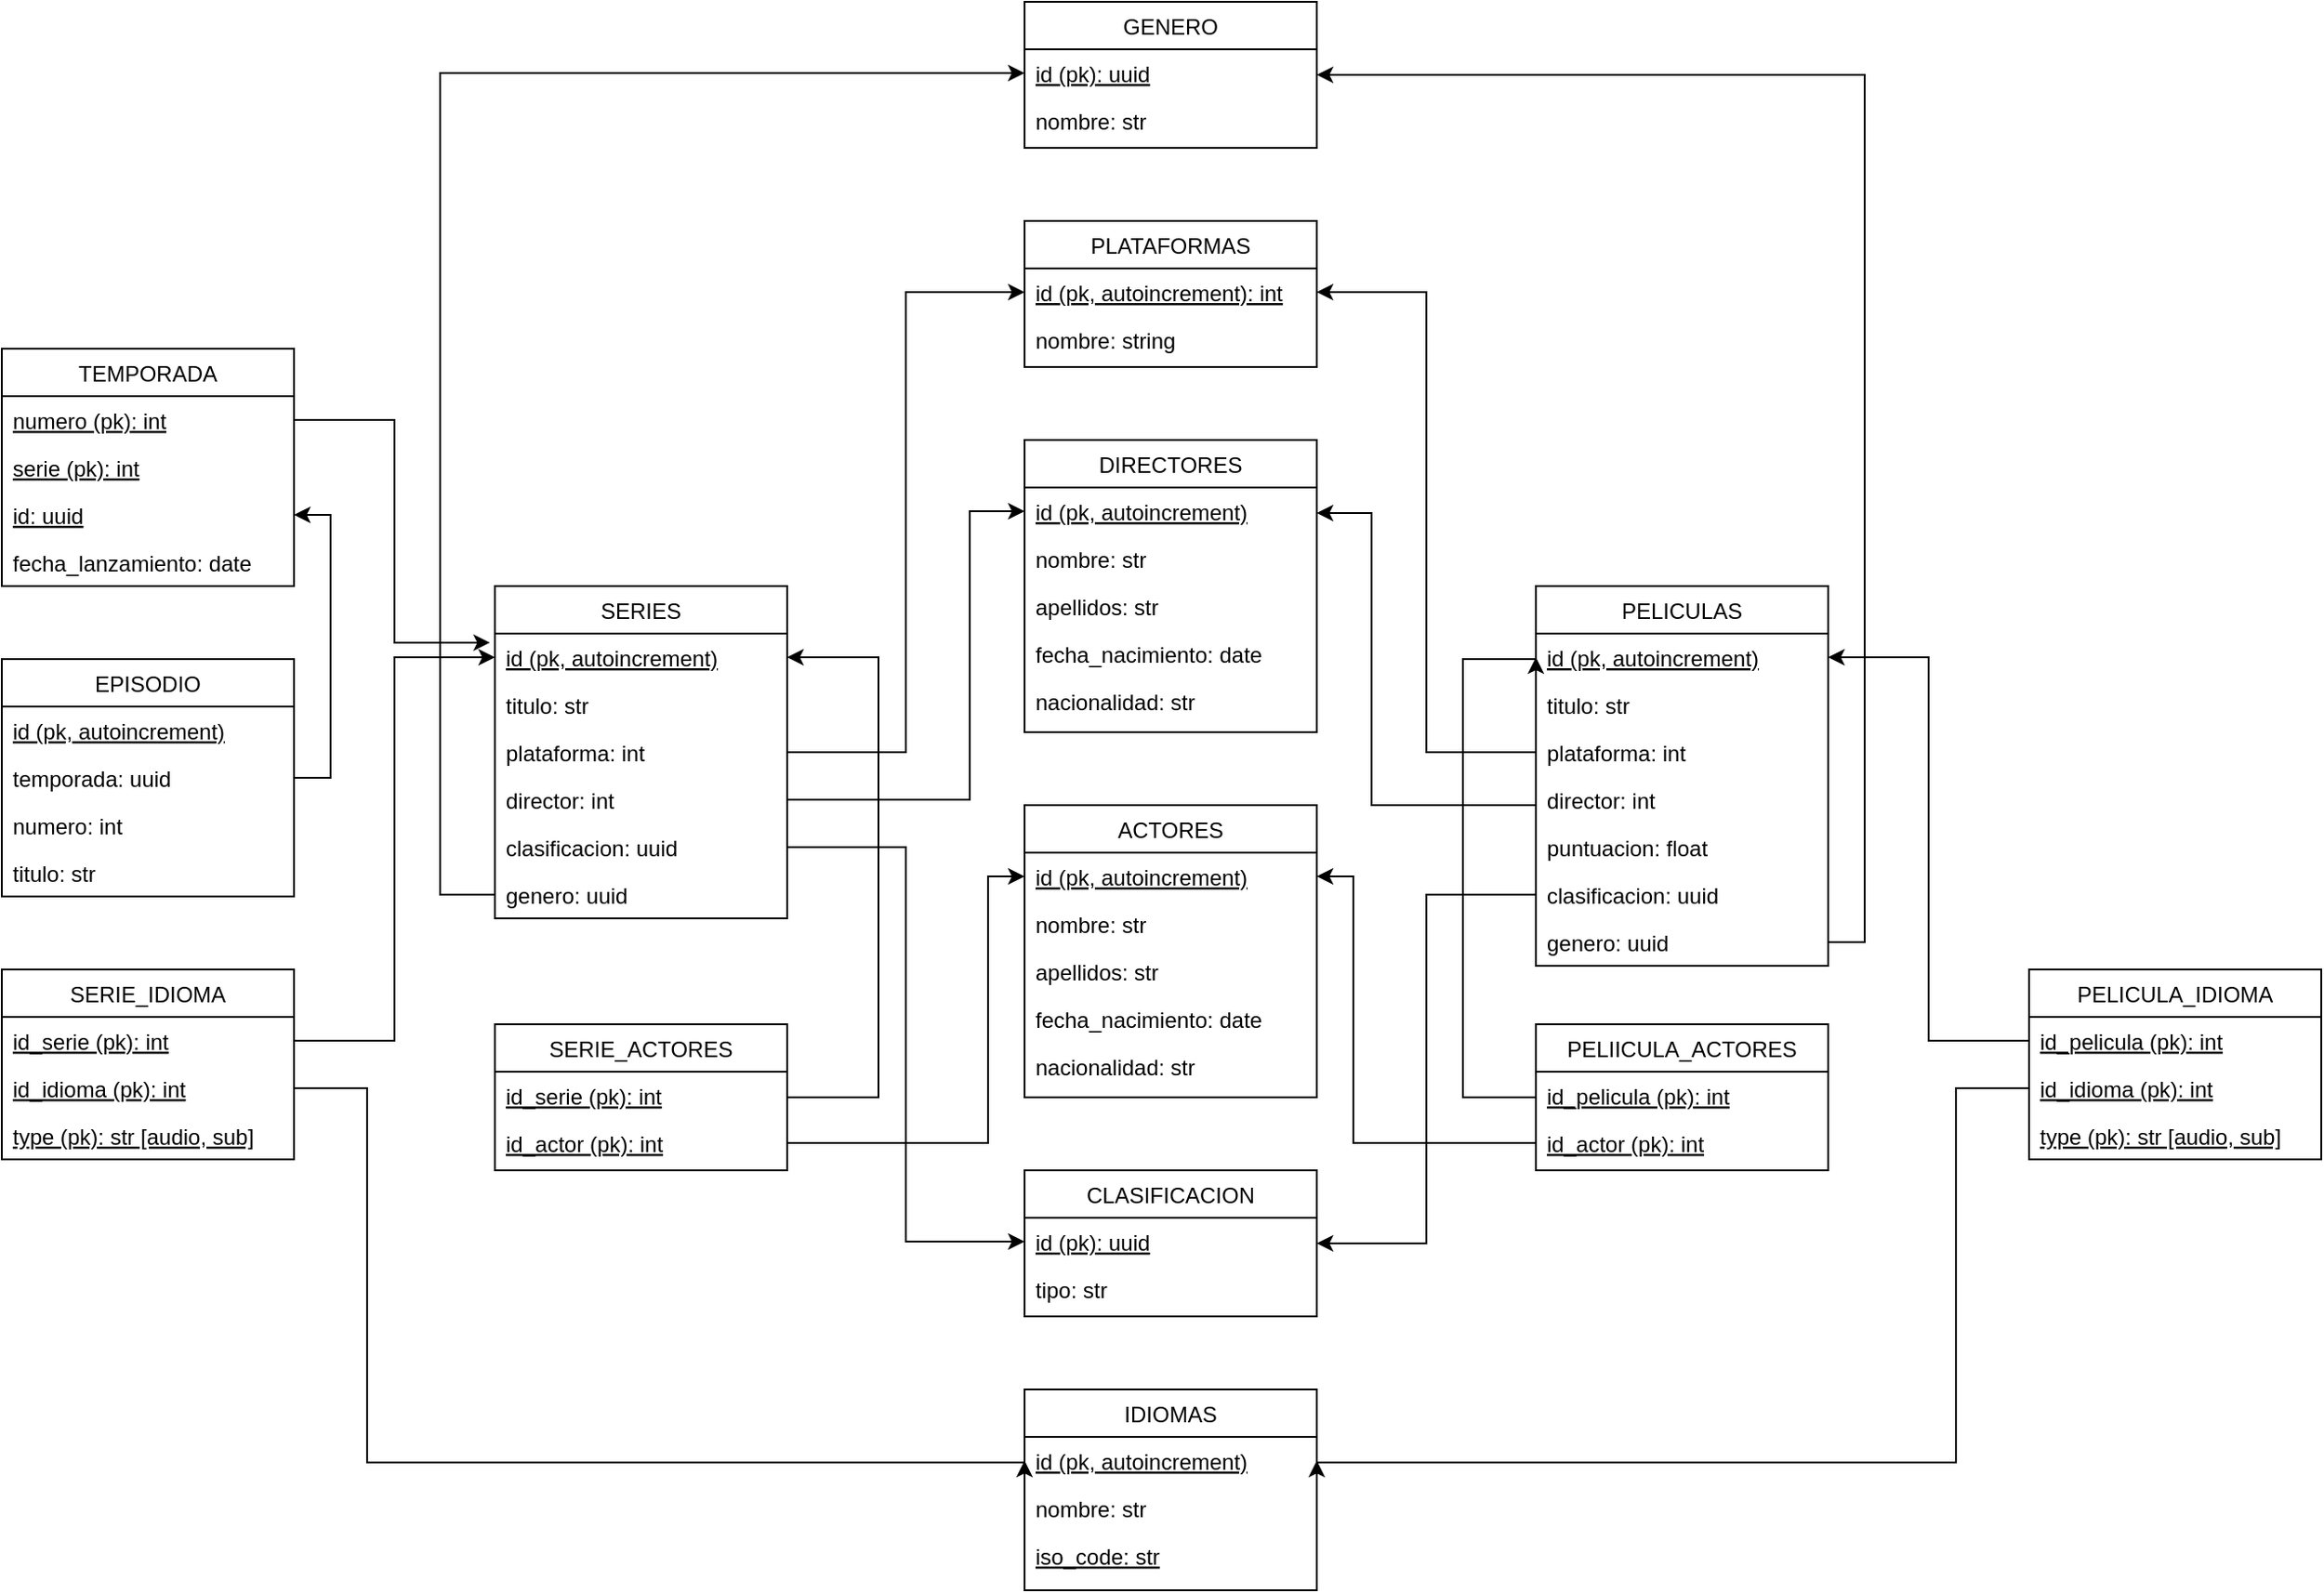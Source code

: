 <mxfile version="20.6.0" type="device"><diagram id="C5RBs43oDa-KdzZeNtuy" name="Page-1"><mxGraphModel dx="1479" dy="1733" grid="1" gridSize="10" guides="1" tooltips="1" connect="1" arrows="1" fold="1" page="1" pageScale="1" pageWidth="827" pageHeight="1169" math="0" shadow="0"><root><mxCell id="WIyWlLk6GJQsqaUBKTNV-0"/><mxCell id="WIyWlLk6GJQsqaUBKTNV-1" parent="WIyWlLk6GJQsqaUBKTNV-0"/><mxCell id="zkfFHV4jXpPFQw0GAbJ--17" value="PLATAFORMAS" style="swimlane;fontStyle=0;align=center;verticalAlign=top;childLayout=stackLayout;horizontal=1;startSize=26;horizontalStack=0;resizeParent=1;resizeLast=0;collapsible=1;marginBottom=0;rounded=0;shadow=0;strokeWidth=1;" parent="WIyWlLk6GJQsqaUBKTNV-1" vertex="1"><mxGeometry x="640" y="-40" width="160" height="80" as="geometry"><mxRectangle x="550" y="140" width="160" height="26" as="alternateBounds"/></mxGeometry></mxCell><mxCell id="zkfFHV4jXpPFQw0GAbJ--18" value="id (pk, autoincrement): int" style="text;align=left;verticalAlign=top;spacingLeft=4;spacingRight=4;overflow=hidden;rotatable=0;points=[[0,0.5],[1,0.5]];portConstraint=eastwest;fontStyle=4" parent="zkfFHV4jXpPFQw0GAbJ--17" vertex="1"><mxGeometry y="26" width="160" height="26" as="geometry"/></mxCell><mxCell id="zkfFHV4jXpPFQw0GAbJ--19" value="nombre: string" style="text;align=left;verticalAlign=top;spacingLeft=4;spacingRight=4;overflow=hidden;rotatable=0;points=[[0,0.5],[1,0.5]];portConstraint=eastwest;rounded=0;shadow=0;html=0;" parent="zkfFHV4jXpPFQw0GAbJ--17" vertex="1"><mxGeometry y="52" width="160" height="26" as="geometry"/></mxCell><mxCell id="cNmY-I60pBZ6Vo3vSh7d-0" value="DIRECTORES" style="swimlane;fontStyle=0;align=center;verticalAlign=top;childLayout=stackLayout;horizontal=1;startSize=26;horizontalStack=0;resizeParent=1;resizeLast=0;collapsible=1;marginBottom=0;rounded=0;shadow=0;strokeWidth=1;" vertex="1" parent="WIyWlLk6GJQsqaUBKTNV-1"><mxGeometry x="640" y="80" width="160" height="160" as="geometry"><mxRectangle x="550" y="140" width="160" height="26" as="alternateBounds"/></mxGeometry></mxCell><mxCell id="cNmY-I60pBZ6Vo3vSh7d-1" value="id (pk, autoincrement)" style="text;align=left;verticalAlign=top;spacingLeft=4;spacingRight=4;overflow=hidden;rotatable=0;points=[[0,0.5],[1,0.5]];portConstraint=eastwest;fontStyle=4" vertex="1" parent="cNmY-I60pBZ6Vo3vSh7d-0"><mxGeometry y="26" width="160" height="26" as="geometry"/></mxCell><mxCell id="cNmY-I60pBZ6Vo3vSh7d-3" value="nombre: str" style="text;align=left;verticalAlign=top;spacingLeft=4;spacingRight=4;overflow=hidden;rotatable=0;points=[[0,0.5],[1,0.5]];portConstraint=eastwest;rounded=0;shadow=0;html=0;" vertex="1" parent="cNmY-I60pBZ6Vo3vSh7d-0"><mxGeometry y="52" width="160" height="26" as="geometry"/></mxCell><mxCell id="cNmY-I60pBZ6Vo3vSh7d-5" value="apellidos: str" style="text;align=left;verticalAlign=top;spacingLeft=4;spacingRight=4;overflow=hidden;rotatable=0;points=[[0,0.5],[1,0.5]];portConstraint=eastwest;rounded=0;shadow=0;html=0;" vertex="1" parent="cNmY-I60pBZ6Vo3vSh7d-0"><mxGeometry y="78" width="160" height="26" as="geometry"/></mxCell><mxCell id="cNmY-I60pBZ6Vo3vSh7d-4" value="fecha_nacimiento: date" style="text;align=left;verticalAlign=top;spacingLeft=4;spacingRight=4;overflow=hidden;rotatable=0;points=[[0,0.5],[1,0.5]];portConstraint=eastwest;rounded=0;shadow=0;html=0;" vertex="1" parent="cNmY-I60pBZ6Vo3vSh7d-0"><mxGeometry y="104" width="160" height="26" as="geometry"/></mxCell><mxCell id="cNmY-I60pBZ6Vo3vSh7d-6" value="nacionalidad: str" style="text;align=left;verticalAlign=top;spacingLeft=4;spacingRight=4;overflow=hidden;rotatable=0;points=[[0,0.5],[1,0.5]];portConstraint=eastwest;rounded=0;shadow=0;html=0;" vertex="1" parent="cNmY-I60pBZ6Vo3vSh7d-0"><mxGeometry y="130" width="160" height="26" as="geometry"/></mxCell><mxCell id="cNmY-I60pBZ6Vo3vSh7d-9" value="ACTORES" style="swimlane;fontStyle=0;align=center;verticalAlign=top;childLayout=stackLayout;horizontal=1;startSize=26;horizontalStack=0;resizeParent=1;resizeLast=0;collapsible=1;marginBottom=0;rounded=0;shadow=0;strokeWidth=1;" vertex="1" parent="WIyWlLk6GJQsqaUBKTNV-1"><mxGeometry x="640" y="280" width="160" height="160" as="geometry"><mxRectangle x="550" y="140" width="160" height="26" as="alternateBounds"/></mxGeometry></mxCell><mxCell id="cNmY-I60pBZ6Vo3vSh7d-10" value="id (pk, autoincrement)" style="text;align=left;verticalAlign=top;spacingLeft=4;spacingRight=4;overflow=hidden;rotatable=0;points=[[0,0.5],[1,0.5]];portConstraint=eastwest;fontStyle=4" vertex="1" parent="cNmY-I60pBZ6Vo3vSh7d-9"><mxGeometry y="26" width="160" height="26" as="geometry"/></mxCell><mxCell id="cNmY-I60pBZ6Vo3vSh7d-11" value="nombre: str" style="text;align=left;verticalAlign=top;spacingLeft=4;spacingRight=4;overflow=hidden;rotatable=0;points=[[0,0.5],[1,0.5]];portConstraint=eastwest;rounded=0;shadow=0;html=0;" vertex="1" parent="cNmY-I60pBZ6Vo3vSh7d-9"><mxGeometry y="52" width="160" height="26" as="geometry"/></mxCell><mxCell id="cNmY-I60pBZ6Vo3vSh7d-12" value="apellidos: str" style="text;align=left;verticalAlign=top;spacingLeft=4;spacingRight=4;overflow=hidden;rotatable=0;points=[[0,0.5],[1,0.5]];portConstraint=eastwest;rounded=0;shadow=0;html=0;" vertex="1" parent="cNmY-I60pBZ6Vo3vSh7d-9"><mxGeometry y="78" width="160" height="26" as="geometry"/></mxCell><mxCell id="cNmY-I60pBZ6Vo3vSh7d-13" value="fecha_nacimiento: date" style="text;align=left;verticalAlign=top;spacingLeft=4;spacingRight=4;overflow=hidden;rotatable=0;points=[[0,0.5],[1,0.5]];portConstraint=eastwest;rounded=0;shadow=0;html=0;" vertex="1" parent="cNmY-I60pBZ6Vo3vSh7d-9"><mxGeometry y="104" width="160" height="26" as="geometry"/></mxCell><mxCell id="cNmY-I60pBZ6Vo3vSh7d-14" value="nacionalidad: str" style="text;align=left;verticalAlign=top;spacingLeft=4;spacingRight=4;overflow=hidden;rotatable=0;points=[[0,0.5],[1,0.5]];portConstraint=eastwest;rounded=0;shadow=0;html=0;" vertex="1" parent="cNmY-I60pBZ6Vo3vSh7d-9"><mxGeometry y="130" width="160" height="26" as="geometry"/></mxCell><mxCell id="cNmY-I60pBZ6Vo3vSh7d-15" value="IDIOMAS" style="swimlane;fontStyle=0;align=center;verticalAlign=top;childLayout=stackLayout;horizontal=1;startSize=26;horizontalStack=0;resizeParent=1;resizeLast=0;collapsible=1;marginBottom=0;rounded=0;shadow=0;strokeWidth=1;" vertex="1" parent="WIyWlLk6GJQsqaUBKTNV-1"><mxGeometry x="640" y="600" width="160" height="110" as="geometry"><mxRectangle x="550" y="140" width="160" height="26" as="alternateBounds"/></mxGeometry></mxCell><mxCell id="cNmY-I60pBZ6Vo3vSh7d-16" value="id (pk, autoincrement)" style="text;align=left;verticalAlign=top;spacingLeft=4;spacingRight=4;overflow=hidden;rotatable=0;points=[[0,0.5],[1,0.5]];portConstraint=eastwest;fontStyle=4" vertex="1" parent="cNmY-I60pBZ6Vo3vSh7d-15"><mxGeometry y="26" width="160" height="26" as="geometry"/></mxCell><mxCell id="cNmY-I60pBZ6Vo3vSh7d-17" value="nombre: str" style="text;align=left;verticalAlign=top;spacingLeft=4;spacingRight=4;overflow=hidden;rotatable=0;points=[[0,0.5],[1,0.5]];portConstraint=eastwest;rounded=0;shadow=0;html=0;" vertex="1" parent="cNmY-I60pBZ6Vo3vSh7d-15"><mxGeometry y="52" width="160" height="26" as="geometry"/></mxCell><mxCell id="cNmY-I60pBZ6Vo3vSh7d-18" value="iso_code: str" style="text;align=left;verticalAlign=top;spacingLeft=4;spacingRight=4;overflow=hidden;rotatable=0;points=[[0,0.5],[1,0.5]];portConstraint=eastwest;rounded=0;shadow=0;html=0;fontStyle=4" vertex="1" parent="cNmY-I60pBZ6Vo3vSh7d-15"><mxGeometry y="78" width="160" height="26" as="geometry"/></mxCell><mxCell id="cNmY-I60pBZ6Vo3vSh7d-21" value="SERIES" style="swimlane;fontStyle=0;align=center;verticalAlign=top;childLayout=stackLayout;horizontal=1;startSize=26;horizontalStack=0;resizeParent=1;resizeLast=0;collapsible=1;marginBottom=0;rounded=0;shadow=0;strokeWidth=1;" vertex="1" parent="WIyWlLk6GJQsqaUBKTNV-1"><mxGeometry x="350" y="160" width="160" height="182" as="geometry"><mxRectangle x="550" y="140" width="160" height="26" as="alternateBounds"/></mxGeometry></mxCell><mxCell id="cNmY-I60pBZ6Vo3vSh7d-22" value="id (pk, autoincrement)" style="text;align=left;verticalAlign=top;spacingLeft=4;spacingRight=4;overflow=hidden;rotatable=0;points=[[0,0.5],[1,0.5]];portConstraint=eastwest;fontStyle=4" vertex="1" parent="cNmY-I60pBZ6Vo3vSh7d-21"><mxGeometry y="26" width="160" height="26" as="geometry"/></mxCell><mxCell id="cNmY-I60pBZ6Vo3vSh7d-23" value="titulo: str" style="text;align=left;verticalAlign=top;spacingLeft=4;spacingRight=4;overflow=hidden;rotatable=0;points=[[0,0.5],[1,0.5]];portConstraint=eastwest;rounded=0;shadow=0;html=0;" vertex="1" parent="cNmY-I60pBZ6Vo3vSh7d-21"><mxGeometry y="52" width="160" height="26" as="geometry"/></mxCell><mxCell id="cNmY-I60pBZ6Vo3vSh7d-24" value="plataforma: int" style="text;align=left;verticalAlign=top;spacingLeft=4;spacingRight=4;overflow=hidden;rotatable=0;points=[[0,0.5],[1,0.5]];portConstraint=eastwest;rounded=0;shadow=0;html=0;" vertex="1" parent="cNmY-I60pBZ6Vo3vSh7d-21"><mxGeometry y="78" width="160" height="26" as="geometry"/></mxCell><mxCell id="cNmY-I60pBZ6Vo3vSh7d-25" value="director: int" style="text;align=left;verticalAlign=top;spacingLeft=4;spacingRight=4;overflow=hidden;rotatable=0;points=[[0,0.5],[1,0.5]];portConstraint=eastwest;rounded=0;shadow=0;html=0;" vertex="1" parent="cNmY-I60pBZ6Vo3vSh7d-21"><mxGeometry y="104" width="160" height="26" as="geometry"/></mxCell><mxCell id="cNmY-I60pBZ6Vo3vSh7d-135" value="clasificacion: uuid" style="text;align=left;verticalAlign=top;spacingLeft=4;spacingRight=4;overflow=hidden;rotatable=0;points=[[0,0.5],[1,0.5]];portConstraint=eastwest;rounded=0;shadow=0;html=0;" vertex="1" parent="cNmY-I60pBZ6Vo3vSh7d-21"><mxGeometry y="130" width="160" height="26" as="geometry"/></mxCell><mxCell id="cNmY-I60pBZ6Vo3vSh7d-139" value="genero: uuid" style="text;align=left;verticalAlign=top;spacingLeft=4;spacingRight=4;overflow=hidden;rotatable=0;points=[[0,0.5],[1,0.5]];portConstraint=eastwest;rounded=0;shadow=0;html=0;" vertex="1" parent="cNmY-I60pBZ6Vo3vSh7d-21"><mxGeometry y="156" width="160" height="26" as="geometry"/></mxCell><mxCell id="cNmY-I60pBZ6Vo3vSh7d-103" style="edgeStyle=orthogonalEdgeStyle;rounded=0;orthogonalLoop=1;jettySize=auto;html=1;exitX=1;exitY=0.5;exitDx=0;exitDy=0;entryX=1;entryY=0.5;entryDx=0;entryDy=0;" edge="1" parent="WIyWlLk6GJQsqaUBKTNV-1" source="cNmY-I60pBZ6Vo3vSh7d-29" target="cNmY-I60pBZ6Vo3vSh7d-22"><mxGeometry relative="1" as="geometry"><Array as="points"><mxPoint x="560" y="440"/><mxPoint x="560" y="199"/></Array></mxGeometry></mxCell><mxCell id="cNmY-I60pBZ6Vo3vSh7d-29" value="SERIE_ACTORES" style="swimlane;fontStyle=0;align=center;verticalAlign=top;childLayout=stackLayout;horizontal=1;startSize=26;horizontalStack=0;resizeParent=1;resizeLast=0;collapsible=1;marginBottom=0;rounded=0;shadow=0;strokeWidth=1;" vertex="1" parent="WIyWlLk6GJQsqaUBKTNV-1"><mxGeometry x="350" y="400" width="160" height="80" as="geometry"><mxRectangle x="550" y="140" width="160" height="26" as="alternateBounds"/></mxGeometry></mxCell><mxCell id="cNmY-I60pBZ6Vo3vSh7d-30" value="id_serie (pk): int" style="text;align=left;verticalAlign=top;spacingLeft=4;spacingRight=4;overflow=hidden;rotatable=0;points=[[0,0.5],[1,0.5]];portConstraint=eastwest;fontStyle=4" vertex="1" parent="cNmY-I60pBZ6Vo3vSh7d-29"><mxGeometry y="26" width="160" height="26" as="geometry"/></mxCell><mxCell id="cNmY-I60pBZ6Vo3vSh7d-61" value="id_actor (pk): int" style="text;align=left;verticalAlign=top;spacingLeft=4;spacingRight=4;overflow=hidden;rotatable=0;points=[[0,0.5],[1,0.5]];portConstraint=eastwest;fontStyle=4" vertex="1" parent="cNmY-I60pBZ6Vo3vSh7d-29"><mxGeometry y="52" width="160" height="26" as="geometry"/></mxCell><mxCell id="cNmY-I60pBZ6Vo3vSh7d-37" value="SERIE_IDIOMA" style="swimlane;fontStyle=0;align=center;verticalAlign=top;childLayout=stackLayout;horizontal=1;startSize=26;horizontalStack=0;resizeParent=1;resizeLast=0;collapsible=1;marginBottom=0;rounded=0;shadow=0;strokeWidth=1;" vertex="1" parent="WIyWlLk6GJQsqaUBKTNV-1"><mxGeometry x="80" y="370" width="160" height="104" as="geometry"><mxRectangle x="550" y="140" width="160" height="26" as="alternateBounds"/></mxGeometry></mxCell><mxCell id="cNmY-I60pBZ6Vo3vSh7d-62" value="id_serie (pk): int" style="text;align=left;verticalAlign=top;spacingLeft=4;spacingRight=4;overflow=hidden;rotatable=0;points=[[0,0.5],[1,0.5]];portConstraint=eastwest;fontStyle=4" vertex="1" parent="cNmY-I60pBZ6Vo3vSh7d-37"><mxGeometry y="26" width="160" height="26" as="geometry"/></mxCell><mxCell id="cNmY-I60pBZ6Vo3vSh7d-64" value="id_idioma (pk): int" style="text;align=left;verticalAlign=top;spacingLeft=4;spacingRight=4;overflow=hidden;rotatable=0;points=[[0,0.5],[1,0.5]];portConstraint=eastwest;fontStyle=4" vertex="1" parent="cNmY-I60pBZ6Vo3vSh7d-37"><mxGeometry y="52" width="160" height="26" as="geometry"/></mxCell><mxCell id="cNmY-I60pBZ6Vo3vSh7d-76" value="type (pk): str [audio, sub]" style="text;align=left;verticalAlign=top;spacingLeft=4;spacingRight=4;overflow=hidden;rotatable=0;points=[[0,0.5],[1,0.5]];portConstraint=eastwest;fontStyle=4" vertex="1" parent="cNmY-I60pBZ6Vo3vSh7d-37"><mxGeometry y="78" width="160" height="26" as="geometry"/></mxCell><mxCell id="cNmY-I60pBZ6Vo3vSh7d-68" style="edgeStyle=orthogonalEdgeStyle;rounded=0;orthogonalLoop=1;jettySize=auto;html=1;exitX=1;exitY=0.5;exitDx=0;exitDy=0;entryX=0;entryY=0.5;entryDx=0;entryDy=0;" edge="1" parent="WIyWlLk6GJQsqaUBKTNV-1" source="cNmY-I60pBZ6Vo3vSh7d-25" target="cNmY-I60pBZ6Vo3vSh7d-1"><mxGeometry relative="1" as="geometry"><Array as="points"><mxPoint x="610" y="277"/><mxPoint x="610" y="119"/></Array></mxGeometry></mxCell><mxCell id="cNmY-I60pBZ6Vo3vSh7d-77" style="edgeStyle=orthogonalEdgeStyle;rounded=0;orthogonalLoop=1;jettySize=auto;html=1;exitX=1;exitY=0.5;exitDx=0;exitDy=0;entryX=0;entryY=0.5;entryDx=0;entryDy=0;" edge="1" parent="WIyWlLk6GJQsqaUBKTNV-1" source="cNmY-I60pBZ6Vo3vSh7d-62" target="cNmY-I60pBZ6Vo3vSh7d-22"><mxGeometry relative="1" as="geometry"/></mxCell><mxCell id="cNmY-I60pBZ6Vo3vSh7d-84" value="TEMPORADA" style="swimlane;fontStyle=0;align=center;verticalAlign=top;childLayout=stackLayout;horizontal=1;startSize=26;horizontalStack=0;resizeParent=1;resizeLast=0;collapsible=1;marginBottom=0;rounded=0;shadow=0;strokeWidth=1;" vertex="1" parent="WIyWlLk6GJQsqaUBKTNV-1"><mxGeometry x="80" y="30" width="160" height="130" as="geometry"><mxRectangle x="550" y="140" width="160" height="26" as="alternateBounds"/></mxGeometry></mxCell><mxCell id="cNmY-I60pBZ6Vo3vSh7d-86" value="numero (pk): int" style="text;align=left;verticalAlign=top;spacingLeft=4;spacingRight=4;overflow=hidden;rotatable=0;points=[[0,0.5],[1,0.5]];portConstraint=eastwest;rounded=0;shadow=0;html=0;fontStyle=4" vertex="1" parent="cNmY-I60pBZ6Vo3vSh7d-84"><mxGeometry y="26" width="160" height="26" as="geometry"/></mxCell><mxCell id="cNmY-I60pBZ6Vo3vSh7d-87" value="serie (pk): int" style="text;align=left;verticalAlign=top;spacingLeft=4;spacingRight=4;overflow=hidden;rotatable=0;points=[[0,0.5],[1,0.5]];portConstraint=eastwest;rounded=0;shadow=0;html=0;fontStyle=4" vertex="1" parent="cNmY-I60pBZ6Vo3vSh7d-84"><mxGeometry y="52" width="160" height="26" as="geometry"/></mxCell><mxCell id="cNmY-I60pBZ6Vo3vSh7d-95" value="id: uuid" style="text;align=left;verticalAlign=top;spacingLeft=4;spacingRight=4;overflow=hidden;rotatable=0;points=[[0,0.5],[1,0.5]];portConstraint=eastwest;rounded=0;shadow=0;html=0;fontStyle=4" vertex="1" parent="cNmY-I60pBZ6Vo3vSh7d-84"><mxGeometry y="78" width="160" height="26" as="geometry"/></mxCell><mxCell id="cNmY-I60pBZ6Vo3vSh7d-88" value="fecha_lanzamiento: date" style="text;align=left;verticalAlign=top;spacingLeft=4;spacingRight=4;overflow=hidden;rotatable=0;points=[[0,0.5],[1,0.5]];portConstraint=eastwest;rounded=0;shadow=0;html=0;" vertex="1" parent="cNmY-I60pBZ6Vo3vSh7d-84"><mxGeometry y="104" width="160" height="26" as="geometry"/></mxCell><mxCell id="cNmY-I60pBZ6Vo3vSh7d-89" value="EPISODIO" style="swimlane;fontStyle=0;align=center;verticalAlign=top;childLayout=stackLayout;horizontal=1;startSize=26;horizontalStack=0;resizeParent=1;resizeLast=0;collapsible=1;marginBottom=0;rounded=0;shadow=0;strokeWidth=1;" vertex="1" parent="WIyWlLk6GJQsqaUBKTNV-1"><mxGeometry x="80" y="200" width="160" height="130" as="geometry"><mxRectangle x="550" y="140" width="160" height="26" as="alternateBounds"/></mxGeometry></mxCell><mxCell id="cNmY-I60pBZ6Vo3vSh7d-90" value="id (pk, autoincrement)" style="text;align=left;verticalAlign=top;spacingLeft=4;spacingRight=4;overflow=hidden;rotatable=0;points=[[0,0.5],[1,0.5]];portConstraint=eastwest;fontStyle=4" vertex="1" parent="cNmY-I60pBZ6Vo3vSh7d-89"><mxGeometry y="26" width="160" height="26" as="geometry"/></mxCell><mxCell id="cNmY-I60pBZ6Vo3vSh7d-92" value="temporada: uuid" style="text;align=left;verticalAlign=top;spacingLeft=4;spacingRight=4;overflow=hidden;rotatable=0;points=[[0,0.5],[1,0.5]];portConstraint=eastwest;rounded=0;shadow=0;html=0;" vertex="1" parent="cNmY-I60pBZ6Vo3vSh7d-89"><mxGeometry y="52" width="160" height="26" as="geometry"/></mxCell><mxCell id="cNmY-I60pBZ6Vo3vSh7d-91" value="numero: int" style="text;align=left;verticalAlign=top;spacingLeft=4;spacingRight=4;overflow=hidden;rotatable=0;points=[[0,0.5],[1,0.5]];portConstraint=eastwest;rounded=0;shadow=0;html=0;" vertex="1" parent="cNmY-I60pBZ6Vo3vSh7d-89"><mxGeometry y="78" width="160" height="26" as="geometry"/></mxCell><mxCell id="cNmY-I60pBZ6Vo3vSh7d-93" value="titulo: str" style="text;align=left;verticalAlign=top;spacingLeft=4;spacingRight=4;overflow=hidden;rotatable=0;points=[[0,0.5],[1,0.5]];portConstraint=eastwest;rounded=0;shadow=0;html=0;" vertex="1" parent="cNmY-I60pBZ6Vo3vSh7d-89"><mxGeometry y="104" width="160" height="26" as="geometry"/></mxCell><mxCell id="cNmY-I60pBZ6Vo3vSh7d-100" style="edgeStyle=orthogonalEdgeStyle;rounded=0;orthogonalLoop=1;jettySize=auto;html=1;exitX=1;exitY=0.5;exitDx=0;exitDy=0;entryX=1;entryY=0.5;entryDx=0;entryDy=0;" edge="1" parent="WIyWlLk6GJQsqaUBKTNV-1" source="cNmY-I60pBZ6Vo3vSh7d-92" target="cNmY-I60pBZ6Vo3vSh7d-95"><mxGeometry relative="1" as="geometry"/></mxCell><mxCell id="cNmY-I60pBZ6Vo3vSh7d-101" style="edgeStyle=orthogonalEdgeStyle;rounded=0;orthogonalLoop=1;jettySize=auto;html=1;exitX=1;exitY=0.5;exitDx=0;exitDy=0;entryX=-0.017;entryY=0.192;entryDx=0;entryDy=0;entryPerimeter=0;" edge="1" parent="WIyWlLk6GJQsqaUBKTNV-1" source="cNmY-I60pBZ6Vo3vSh7d-86" target="cNmY-I60pBZ6Vo3vSh7d-22"><mxGeometry relative="1" as="geometry"/></mxCell><mxCell id="cNmY-I60pBZ6Vo3vSh7d-104" style="edgeStyle=orthogonalEdgeStyle;rounded=0;orthogonalLoop=1;jettySize=auto;html=1;exitX=1;exitY=0.5;exitDx=0;exitDy=0;entryX=0;entryY=0.5;entryDx=0;entryDy=0;" edge="1" parent="WIyWlLk6GJQsqaUBKTNV-1" source="cNmY-I60pBZ6Vo3vSh7d-61" target="cNmY-I60pBZ6Vo3vSh7d-10"><mxGeometry relative="1" as="geometry"><Array as="points"><mxPoint x="620" y="465"/><mxPoint x="620" y="319"/></Array></mxGeometry></mxCell><mxCell id="cNmY-I60pBZ6Vo3vSh7d-105" style="edgeStyle=orthogonalEdgeStyle;rounded=0;orthogonalLoop=1;jettySize=auto;html=1;exitX=1;exitY=0.5;exitDx=0;exitDy=0;entryX=0;entryY=0.5;entryDx=0;entryDy=0;" edge="1" parent="WIyWlLk6GJQsqaUBKTNV-1" source="cNmY-I60pBZ6Vo3vSh7d-24" target="zkfFHV4jXpPFQw0GAbJ--18"><mxGeometry relative="1" as="geometry"/></mxCell><mxCell id="cNmY-I60pBZ6Vo3vSh7d-106" style="edgeStyle=orthogonalEdgeStyle;rounded=0;orthogonalLoop=1;jettySize=auto;html=1;exitX=1;exitY=0.5;exitDx=0;exitDy=0;entryX=0;entryY=0.5;entryDx=0;entryDy=0;" edge="1" parent="WIyWlLk6GJQsqaUBKTNV-1" source="cNmY-I60pBZ6Vo3vSh7d-64" target="cNmY-I60pBZ6Vo3vSh7d-16"><mxGeometry relative="1" as="geometry"><Array as="points"><mxPoint x="280" y="435"/><mxPoint x="280" y="640"/></Array></mxGeometry></mxCell><mxCell id="cNmY-I60pBZ6Vo3vSh7d-107" value="PELICULAS" style="swimlane;fontStyle=0;align=center;verticalAlign=top;childLayout=stackLayout;horizontal=1;startSize=26;horizontalStack=0;resizeParent=1;resizeLast=0;collapsible=1;marginBottom=0;rounded=0;shadow=0;strokeWidth=1;" vertex="1" parent="WIyWlLk6GJQsqaUBKTNV-1"><mxGeometry x="920" y="160" width="160" height="208" as="geometry"><mxRectangle x="550" y="140" width="160" height="26" as="alternateBounds"/></mxGeometry></mxCell><mxCell id="cNmY-I60pBZ6Vo3vSh7d-108" value="id (pk, autoincrement)" style="text;align=left;verticalAlign=top;spacingLeft=4;spacingRight=4;overflow=hidden;rotatable=0;points=[[0,0.5],[1,0.5]];portConstraint=eastwest;fontStyle=4" vertex="1" parent="cNmY-I60pBZ6Vo3vSh7d-107"><mxGeometry y="26" width="160" height="26" as="geometry"/></mxCell><mxCell id="cNmY-I60pBZ6Vo3vSh7d-109" value="titulo: str" style="text;align=left;verticalAlign=top;spacingLeft=4;spacingRight=4;overflow=hidden;rotatable=0;points=[[0,0.5],[1,0.5]];portConstraint=eastwest;rounded=0;shadow=0;html=0;" vertex="1" parent="cNmY-I60pBZ6Vo3vSh7d-107"><mxGeometry y="52" width="160" height="26" as="geometry"/></mxCell><mxCell id="cNmY-I60pBZ6Vo3vSh7d-110" value="plataforma: int" style="text;align=left;verticalAlign=top;spacingLeft=4;spacingRight=4;overflow=hidden;rotatable=0;points=[[0,0.5],[1,0.5]];portConstraint=eastwest;rounded=0;shadow=0;html=0;" vertex="1" parent="cNmY-I60pBZ6Vo3vSh7d-107"><mxGeometry y="78" width="160" height="26" as="geometry"/></mxCell><mxCell id="cNmY-I60pBZ6Vo3vSh7d-111" value="director: int" style="text;align=left;verticalAlign=top;spacingLeft=4;spacingRight=4;overflow=hidden;rotatable=0;points=[[0,0.5],[1,0.5]];portConstraint=eastwest;rounded=0;shadow=0;html=0;" vertex="1" parent="cNmY-I60pBZ6Vo3vSh7d-107"><mxGeometry y="104" width="160" height="26" as="geometry"/></mxCell><mxCell id="cNmY-I60pBZ6Vo3vSh7d-125" value="puntuacion: float" style="text;align=left;verticalAlign=top;spacingLeft=4;spacingRight=4;overflow=hidden;rotatable=0;points=[[0,0.5],[1,0.5]];portConstraint=eastwest;rounded=0;shadow=0;html=0;" vertex="1" parent="cNmY-I60pBZ6Vo3vSh7d-107"><mxGeometry y="130" width="160" height="26" as="geometry"/></mxCell><mxCell id="cNmY-I60pBZ6Vo3vSh7d-136" value="clasificacion: uuid" style="text;align=left;verticalAlign=top;spacingLeft=4;spacingRight=4;overflow=hidden;rotatable=0;points=[[0,0.5],[1,0.5]];portConstraint=eastwest;rounded=0;shadow=0;html=0;" vertex="1" parent="cNmY-I60pBZ6Vo3vSh7d-107"><mxGeometry y="156" width="160" height="26" as="geometry"/></mxCell><mxCell id="cNmY-I60pBZ6Vo3vSh7d-140" value="genero: uuid" style="text;align=left;verticalAlign=top;spacingLeft=4;spacingRight=4;overflow=hidden;rotatable=0;points=[[0,0.5],[1,0.5]];portConstraint=eastwest;rounded=0;shadow=0;html=0;" vertex="1" parent="cNmY-I60pBZ6Vo3vSh7d-107"><mxGeometry y="182" width="160" height="26" as="geometry"/></mxCell><mxCell id="cNmY-I60pBZ6Vo3vSh7d-112" value="PELIICULA_ACTORES" style="swimlane;fontStyle=0;align=center;verticalAlign=top;childLayout=stackLayout;horizontal=1;startSize=26;horizontalStack=0;resizeParent=1;resizeLast=0;collapsible=1;marginBottom=0;rounded=0;shadow=0;strokeWidth=1;" vertex="1" parent="WIyWlLk6GJQsqaUBKTNV-1"><mxGeometry x="920" y="400" width="160" height="80" as="geometry"><mxRectangle x="550" y="140" width="160" height="26" as="alternateBounds"/></mxGeometry></mxCell><mxCell id="cNmY-I60pBZ6Vo3vSh7d-113" value="id_pelicula (pk): int" style="text;align=left;verticalAlign=top;spacingLeft=4;spacingRight=4;overflow=hidden;rotatable=0;points=[[0,0.5],[1,0.5]];portConstraint=eastwest;fontStyle=4" vertex="1" parent="cNmY-I60pBZ6Vo3vSh7d-112"><mxGeometry y="26" width="160" height="26" as="geometry"/></mxCell><mxCell id="cNmY-I60pBZ6Vo3vSh7d-114" value="id_actor (pk): int" style="text;align=left;verticalAlign=top;spacingLeft=4;spacingRight=4;overflow=hidden;rotatable=0;points=[[0,0.5],[1,0.5]];portConstraint=eastwest;fontStyle=4" vertex="1" parent="cNmY-I60pBZ6Vo3vSh7d-112"><mxGeometry y="52" width="160" height="26" as="geometry"/></mxCell><mxCell id="cNmY-I60pBZ6Vo3vSh7d-115" style="edgeStyle=orthogonalEdgeStyle;rounded=0;orthogonalLoop=1;jettySize=auto;html=1;exitX=0;exitY=0.5;exitDx=0;exitDy=0;entryX=0;entryY=0.5;entryDx=0;entryDy=0;" edge="1" parent="WIyWlLk6GJQsqaUBKTNV-1" source="cNmY-I60pBZ6Vo3vSh7d-113" target="cNmY-I60pBZ6Vo3vSh7d-108"><mxGeometry relative="1" as="geometry"><Array as="points"><mxPoint x="920" y="440"/><mxPoint x="880" y="440"/><mxPoint x="880" y="200"/></Array></mxGeometry></mxCell><mxCell id="cNmY-I60pBZ6Vo3vSh7d-116" style="edgeStyle=orthogonalEdgeStyle;rounded=0;orthogonalLoop=1;jettySize=auto;html=1;exitX=0;exitY=0.5;exitDx=0;exitDy=0;entryX=1;entryY=0.5;entryDx=0;entryDy=0;" edge="1" parent="WIyWlLk6GJQsqaUBKTNV-1" source="cNmY-I60pBZ6Vo3vSh7d-114" target="cNmY-I60pBZ6Vo3vSh7d-10"><mxGeometry relative="1" as="geometry"><Array as="points"><mxPoint x="820" y="465"/><mxPoint x="820" y="319"/></Array></mxGeometry></mxCell><mxCell id="cNmY-I60pBZ6Vo3vSh7d-117" value="PELICULA_IDIOMA" style="swimlane;fontStyle=0;align=center;verticalAlign=top;childLayout=stackLayout;horizontal=1;startSize=26;horizontalStack=0;resizeParent=1;resizeLast=0;collapsible=1;marginBottom=0;rounded=0;shadow=0;strokeWidth=1;" vertex="1" parent="WIyWlLk6GJQsqaUBKTNV-1"><mxGeometry x="1190" y="370" width="160" height="104" as="geometry"><mxRectangle x="550" y="140" width="160" height="26" as="alternateBounds"/></mxGeometry></mxCell><mxCell id="cNmY-I60pBZ6Vo3vSh7d-118" value="id_pelicula (pk): int" style="text;align=left;verticalAlign=top;spacingLeft=4;spacingRight=4;overflow=hidden;rotatable=0;points=[[0,0.5],[1,0.5]];portConstraint=eastwest;fontStyle=4" vertex="1" parent="cNmY-I60pBZ6Vo3vSh7d-117"><mxGeometry y="26" width="160" height="26" as="geometry"/></mxCell><mxCell id="cNmY-I60pBZ6Vo3vSh7d-119" value="id_idioma (pk): int" style="text;align=left;verticalAlign=top;spacingLeft=4;spacingRight=4;overflow=hidden;rotatable=0;points=[[0,0.5],[1,0.5]];portConstraint=eastwest;fontStyle=4" vertex="1" parent="cNmY-I60pBZ6Vo3vSh7d-117"><mxGeometry y="52" width="160" height="26" as="geometry"/></mxCell><mxCell id="cNmY-I60pBZ6Vo3vSh7d-120" value="type (pk): str [audio, sub]" style="text;align=left;verticalAlign=top;spacingLeft=4;spacingRight=4;overflow=hidden;rotatable=0;points=[[0,0.5],[1,0.5]];portConstraint=eastwest;fontStyle=4" vertex="1" parent="cNmY-I60pBZ6Vo3vSh7d-117"><mxGeometry y="78" width="160" height="26" as="geometry"/></mxCell><mxCell id="cNmY-I60pBZ6Vo3vSh7d-121" style="edgeStyle=orthogonalEdgeStyle;rounded=0;orthogonalLoop=1;jettySize=auto;html=1;exitX=0;exitY=0.5;exitDx=0;exitDy=0;entryX=1;entryY=0.5;entryDx=0;entryDy=0;" edge="1" parent="WIyWlLk6GJQsqaUBKTNV-1" source="cNmY-I60pBZ6Vo3vSh7d-118" target="cNmY-I60pBZ6Vo3vSh7d-108"><mxGeometry relative="1" as="geometry"/></mxCell><mxCell id="cNmY-I60pBZ6Vo3vSh7d-122" style="edgeStyle=orthogonalEdgeStyle;rounded=0;orthogonalLoop=1;jettySize=auto;html=1;exitX=0;exitY=0.5;exitDx=0;exitDy=0;entryX=1;entryY=0.5;entryDx=0;entryDy=0;" edge="1" parent="WIyWlLk6GJQsqaUBKTNV-1" source="cNmY-I60pBZ6Vo3vSh7d-119" target="cNmY-I60pBZ6Vo3vSh7d-16"><mxGeometry relative="1" as="geometry"><Array as="points"><mxPoint x="1150" y="435"/><mxPoint x="1150" y="640"/></Array></mxGeometry></mxCell><mxCell id="cNmY-I60pBZ6Vo3vSh7d-123" style="edgeStyle=orthogonalEdgeStyle;rounded=0;orthogonalLoop=1;jettySize=auto;html=1;exitX=0;exitY=0.5;exitDx=0;exitDy=0;entryX=1;entryY=0.25;entryDx=0;entryDy=0;" edge="1" parent="WIyWlLk6GJQsqaUBKTNV-1" source="cNmY-I60pBZ6Vo3vSh7d-111" target="cNmY-I60pBZ6Vo3vSh7d-0"><mxGeometry relative="1" as="geometry"><Array as="points"><mxPoint x="920" y="280"/><mxPoint x="830" y="280"/><mxPoint x="830" y="120"/></Array></mxGeometry></mxCell><mxCell id="cNmY-I60pBZ6Vo3vSh7d-124" style="edgeStyle=orthogonalEdgeStyle;rounded=0;orthogonalLoop=1;jettySize=auto;html=1;exitX=0;exitY=0.5;exitDx=0;exitDy=0;" edge="1" parent="WIyWlLk6GJQsqaUBKTNV-1" source="cNmY-I60pBZ6Vo3vSh7d-110" target="zkfFHV4jXpPFQw0GAbJ--18"><mxGeometry relative="1" as="geometry"/></mxCell><mxCell id="cNmY-I60pBZ6Vo3vSh7d-126" value="GENERO" style="swimlane;fontStyle=0;align=center;verticalAlign=top;childLayout=stackLayout;horizontal=1;startSize=26;horizontalStack=0;resizeParent=1;resizeLast=0;collapsible=1;marginBottom=0;rounded=0;shadow=0;strokeWidth=1;" vertex="1" parent="WIyWlLk6GJQsqaUBKTNV-1"><mxGeometry x="640" y="-160" width="160" height="80" as="geometry"><mxRectangle x="550" y="140" width="160" height="26" as="alternateBounds"/></mxGeometry></mxCell><mxCell id="cNmY-I60pBZ6Vo3vSh7d-127" value="id (pk): uuid" style="text;align=left;verticalAlign=top;spacingLeft=4;spacingRight=4;overflow=hidden;rotatable=0;points=[[0,0.5],[1,0.5]];portConstraint=eastwest;fontStyle=4" vertex="1" parent="cNmY-I60pBZ6Vo3vSh7d-126"><mxGeometry y="26" width="160" height="26" as="geometry"/></mxCell><mxCell id="cNmY-I60pBZ6Vo3vSh7d-128" value="nombre: str" style="text;align=left;verticalAlign=top;spacingLeft=4;spacingRight=4;overflow=hidden;rotatable=0;points=[[0,0.5],[1,0.5]];portConstraint=eastwest;rounded=0;shadow=0;html=0;" vertex="1" parent="cNmY-I60pBZ6Vo3vSh7d-126"><mxGeometry y="52" width="160" height="26" as="geometry"/></mxCell><mxCell id="cNmY-I60pBZ6Vo3vSh7d-132" value="CLASIFICACION" style="swimlane;fontStyle=0;align=center;verticalAlign=top;childLayout=stackLayout;horizontal=1;startSize=26;horizontalStack=0;resizeParent=1;resizeLast=0;collapsible=1;marginBottom=0;rounded=0;shadow=0;strokeWidth=1;" vertex="1" parent="WIyWlLk6GJQsqaUBKTNV-1"><mxGeometry x="640" y="480" width="160" height="80" as="geometry"><mxRectangle x="550" y="140" width="160" height="26" as="alternateBounds"/></mxGeometry></mxCell><mxCell id="cNmY-I60pBZ6Vo3vSh7d-133" value="id (pk): uuid" style="text;align=left;verticalAlign=top;spacingLeft=4;spacingRight=4;overflow=hidden;rotatable=0;points=[[0,0.5],[1,0.5]];portConstraint=eastwest;fontStyle=4" vertex="1" parent="cNmY-I60pBZ6Vo3vSh7d-132"><mxGeometry y="26" width="160" height="26" as="geometry"/></mxCell><mxCell id="cNmY-I60pBZ6Vo3vSh7d-134" value="tipo: str" style="text;align=left;verticalAlign=top;spacingLeft=4;spacingRight=4;overflow=hidden;rotatable=0;points=[[0,0.5],[1,0.5]];portConstraint=eastwest;rounded=0;shadow=0;html=0;" vertex="1" parent="cNmY-I60pBZ6Vo3vSh7d-132"><mxGeometry y="52" width="160" height="26" as="geometry"/></mxCell><mxCell id="cNmY-I60pBZ6Vo3vSh7d-137" style="edgeStyle=orthogonalEdgeStyle;rounded=0;orthogonalLoop=1;jettySize=auto;html=1;exitX=0;exitY=0.5;exitDx=0;exitDy=0;" edge="1" parent="WIyWlLk6GJQsqaUBKTNV-1" source="cNmY-I60pBZ6Vo3vSh7d-136"><mxGeometry relative="1" as="geometry"><mxPoint x="800" y="520" as="targetPoint"/><Array as="points"><mxPoint x="860" y="329"/><mxPoint x="860" y="520"/><mxPoint x="801" y="520"/></Array></mxGeometry></mxCell><mxCell id="cNmY-I60pBZ6Vo3vSh7d-138" style="edgeStyle=orthogonalEdgeStyle;rounded=0;orthogonalLoop=1;jettySize=auto;html=1;exitX=1;exitY=0.5;exitDx=0;exitDy=0;entryX=0;entryY=0.5;entryDx=0;entryDy=0;" edge="1" parent="WIyWlLk6GJQsqaUBKTNV-1" source="cNmY-I60pBZ6Vo3vSh7d-135" target="cNmY-I60pBZ6Vo3vSh7d-133"><mxGeometry relative="1" as="geometry"/></mxCell><mxCell id="cNmY-I60pBZ6Vo3vSh7d-142" style="edgeStyle=orthogonalEdgeStyle;rounded=0;orthogonalLoop=1;jettySize=auto;html=1;exitX=1;exitY=0.5;exitDx=0;exitDy=0;entryX=1;entryY=0.5;entryDx=0;entryDy=0;" edge="1" parent="WIyWlLk6GJQsqaUBKTNV-1" source="cNmY-I60pBZ6Vo3vSh7d-140" target="cNmY-I60pBZ6Vo3vSh7d-126"><mxGeometry relative="1" as="geometry"/></mxCell><mxCell id="cNmY-I60pBZ6Vo3vSh7d-143" style="edgeStyle=orthogonalEdgeStyle;rounded=0;orthogonalLoop=1;jettySize=auto;html=1;exitX=0;exitY=0.5;exitDx=0;exitDy=0;entryX=0;entryY=0.5;entryDx=0;entryDy=0;" edge="1" parent="WIyWlLk6GJQsqaUBKTNV-1" source="cNmY-I60pBZ6Vo3vSh7d-139" target="cNmY-I60pBZ6Vo3vSh7d-127"><mxGeometry relative="1" as="geometry"><Array as="points"><mxPoint x="320" y="329"/><mxPoint x="320" y="-121"/></Array></mxGeometry></mxCell></root></mxGraphModel></diagram></mxfile>